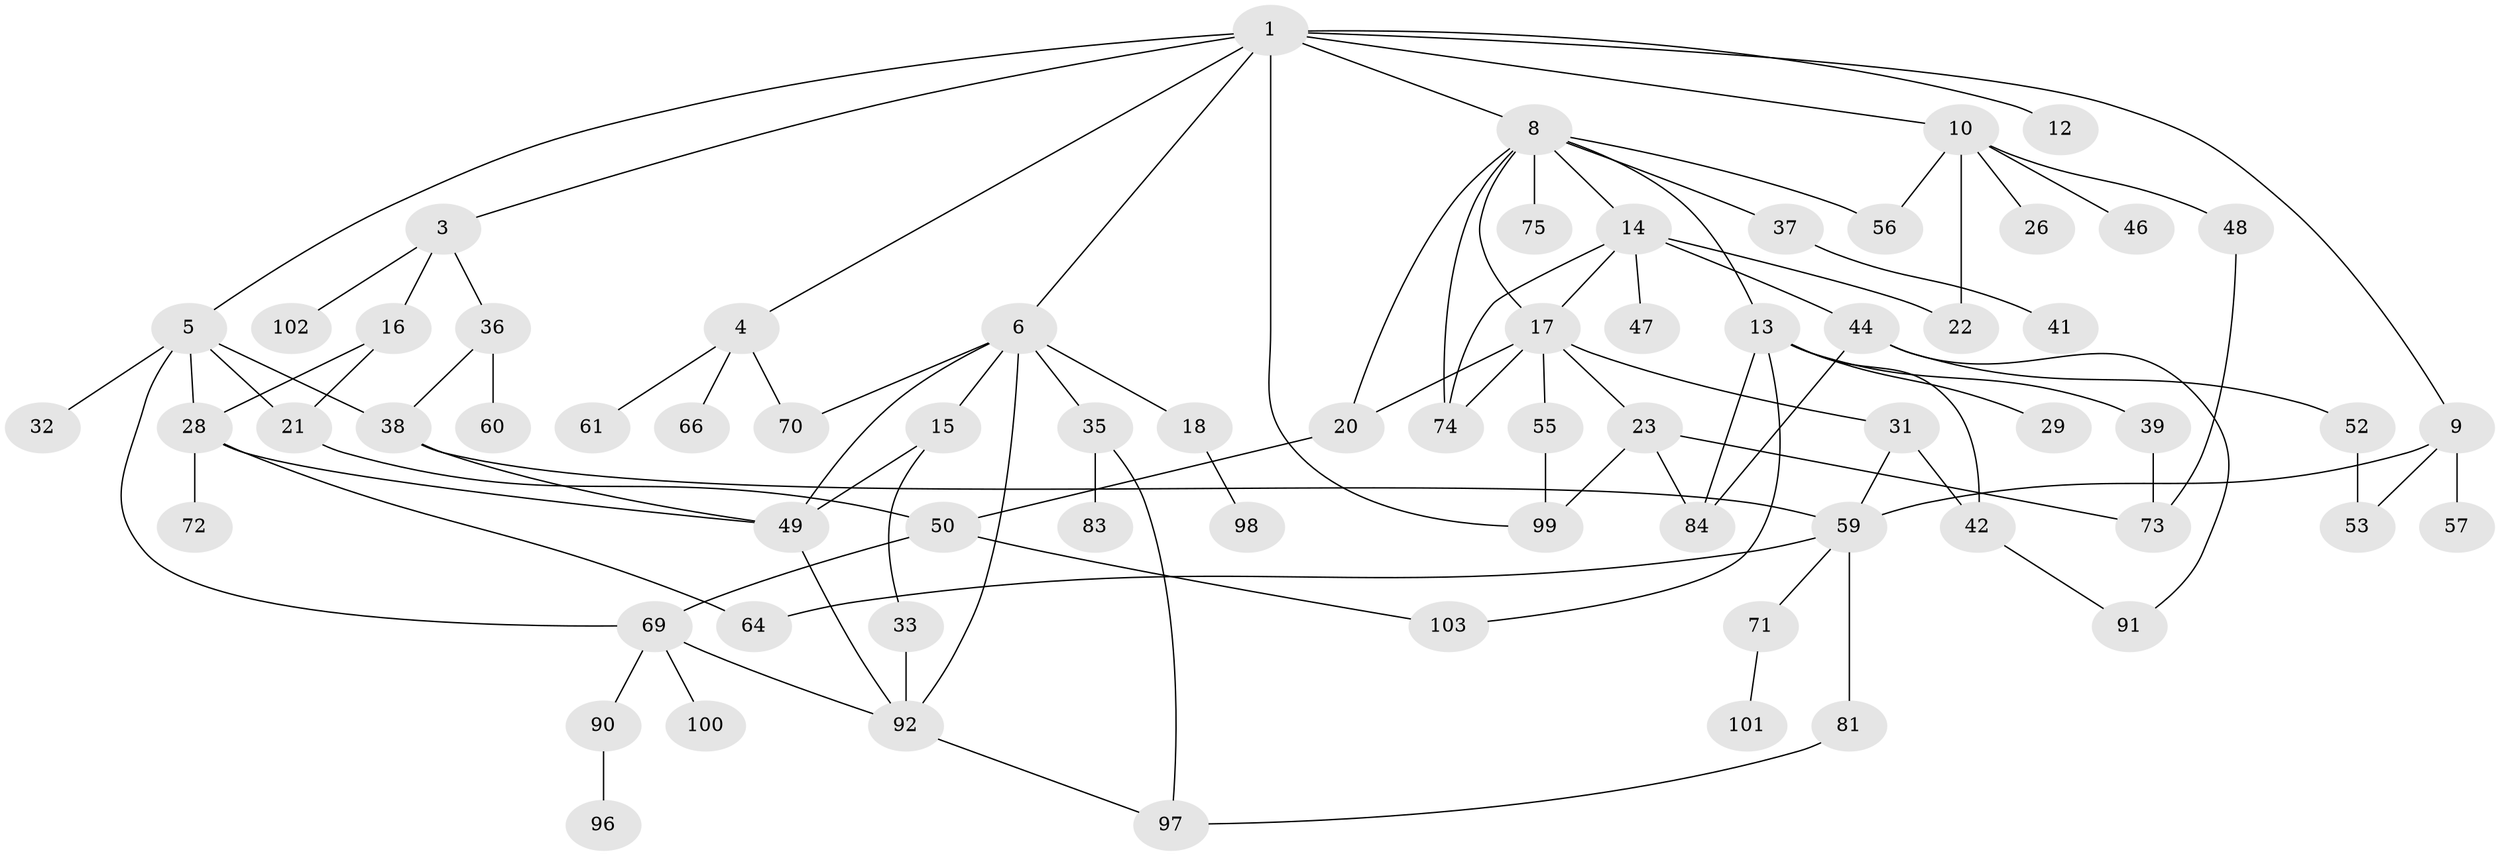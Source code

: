 // Generated by graph-tools (version 1.1) at 2025/23/03/03/25 07:23:31]
// undirected, 69 vertices, 101 edges
graph export_dot {
graph [start="1"]
  node [color=gray90,style=filled];
  1 [super="+2"];
  3 [super="+30"];
  4 [super="+43"];
  5 [super="+7"];
  6 [super="+24"];
  8 [super="+27"];
  9 [super="+89"];
  10 [super="+11"];
  12;
  13 [super="+25"];
  14 [super="+63"];
  15 [super="+19"];
  16 [super="+80"];
  17 [super="+79"];
  18;
  20 [super="+82"];
  21 [super="+51"];
  22;
  23 [super="+34"];
  26;
  28 [super="+88"];
  29 [super="+40"];
  31;
  32;
  33 [super="+78"];
  35 [super="+54"];
  36;
  37;
  38 [super="+95"];
  39 [super="+76"];
  41;
  42 [super="+87"];
  44 [super="+45"];
  46;
  47 [super="+67"];
  48;
  49 [super="+65"];
  50 [super="+62"];
  52 [super="+86"];
  53 [super="+58"];
  55 [super="+85"];
  56;
  57;
  59 [super="+68"];
  60;
  61;
  64;
  66;
  69 [super="+104"];
  70;
  71;
  72;
  73 [super="+77"];
  74 [super="+94"];
  75;
  81;
  83;
  84;
  90;
  91;
  92 [super="+93"];
  96;
  97;
  98;
  99;
  100;
  101;
  102;
  103;
  1 -- 3;
  1 -- 6;
  1 -- 10;
  1 -- 99;
  1 -- 4;
  1 -- 5;
  1 -- 8;
  1 -- 9;
  1 -- 12;
  3 -- 16;
  3 -- 36;
  3 -- 102;
  4 -- 61;
  4 -- 66;
  4 -- 70;
  5 -- 32;
  5 -- 21;
  5 -- 38;
  5 -- 69;
  5 -- 28;
  6 -- 15;
  6 -- 18;
  6 -- 49;
  6 -- 35;
  6 -- 70;
  6 -- 92;
  8 -- 13;
  8 -- 14;
  8 -- 17;
  8 -- 20;
  8 -- 74;
  8 -- 56;
  8 -- 75;
  8 -- 37;
  9 -- 53;
  9 -- 57;
  9 -- 59;
  10 -- 26;
  10 -- 46;
  10 -- 48;
  10 -- 56;
  10 -- 22;
  13 -- 29;
  13 -- 39;
  13 -- 84;
  13 -- 42;
  13 -- 103;
  14 -- 22;
  14 -- 44;
  14 -- 47;
  14 -- 17;
  14 -- 74;
  15 -- 33;
  15 -- 49;
  16 -- 28;
  16 -- 21;
  17 -- 23;
  17 -- 31;
  17 -- 55;
  17 -- 74;
  17 -- 20;
  18 -- 98;
  20 -- 50;
  21 -- 50;
  23 -- 84;
  23 -- 73;
  23 -- 99;
  28 -- 72;
  28 -- 64;
  28 -- 49;
  31 -- 59;
  31 -- 42;
  33 -- 92;
  35 -- 97;
  35 -- 83;
  36 -- 38;
  36 -- 60;
  37 -- 41;
  38 -- 49;
  38 -- 59;
  39 -- 73;
  42 -- 91;
  44 -- 52;
  44 -- 91;
  44 -- 84;
  48 -- 73;
  49 -- 92;
  50 -- 69;
  50 -- 103;
  52 -- 53;
  55 -- 99;
  59 -- 64;
  59 -- 81;
  59 -- 71;
  69 -- 90;
  69 -- 100;
  69 -- 92;
  71 -- 101;
  81 -- 97;
  90 -- 96;
  92 -- 97;
}

